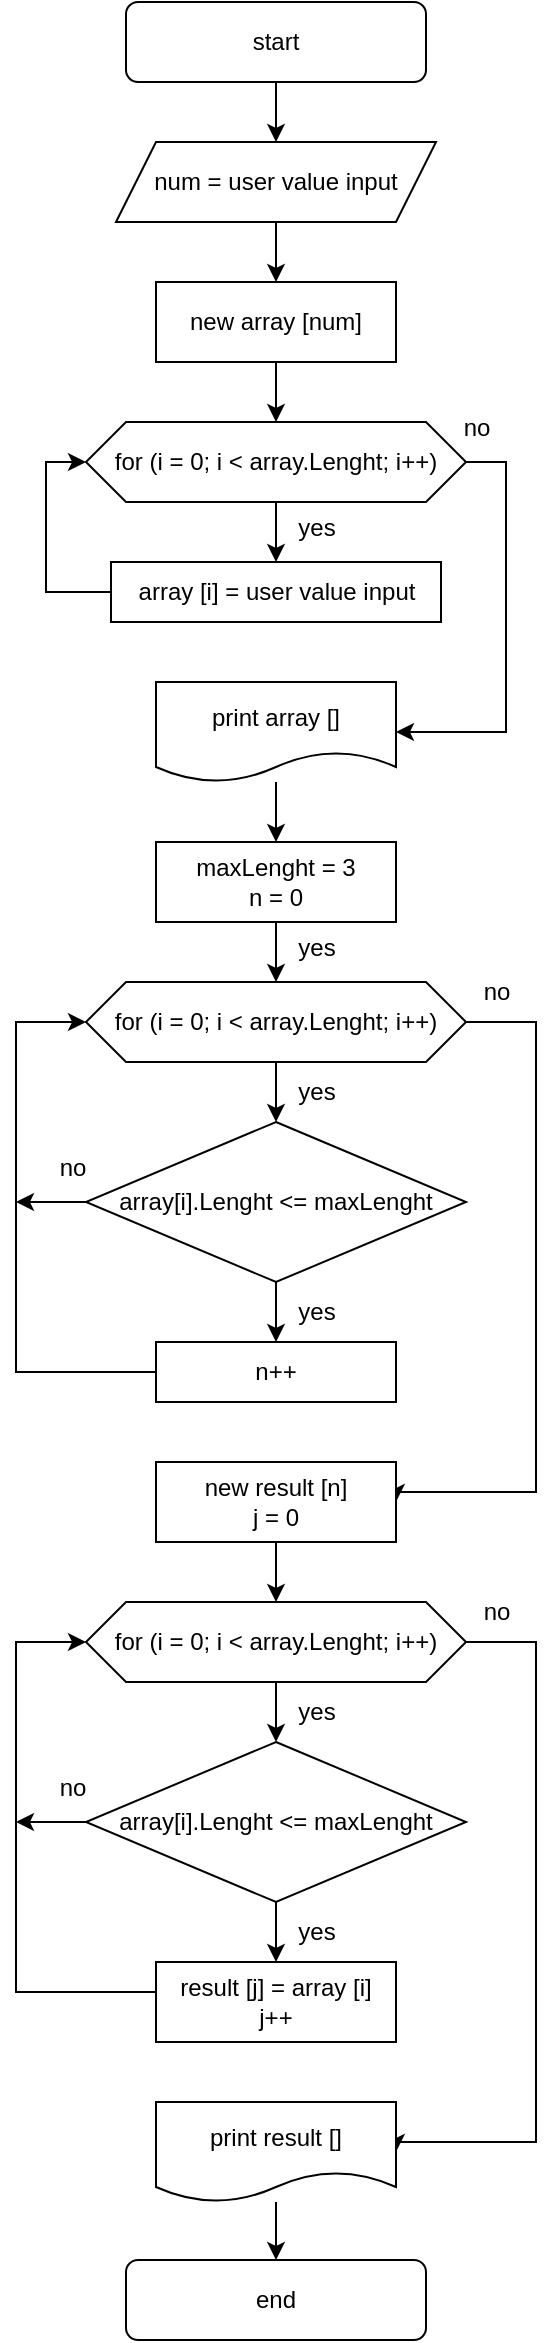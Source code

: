<mxfile version="23.1.2" type="device">
  <diagram id="C5RBs43oDa-KdzZeNtuy" name="Page-1">
    <mxGraphModel dx="698" dy="1184" grid="1" gridSize="10" guides="1" tooltips="1" connect="1" arrows="1" fold="1" page="1" pageScale="1" pageWidth="827" pageHeight="1169" math="0" shadow="0">
      <root>
        <mxCell id="WIyWlLk6GJQsqaUBKTNV-0" />
        <mxCell id="WIyWlLk6GJQsqaUBKTNV-1" parent="WIyWlLk6GJQsqaUBKTNV-0" />
        <mxCell id="4GM5hG-r4nrvfTbwzaOd-5" style="edgeStyle=orthogonalEdgeStyle;rounded=0;orthogonalLoop=1;jettySize=auto;html=1;exitX=0.5;exitY=1;exitDx=0;exitDy=0;entryX=0.5;entryY=0;entryDx=0;entryDy=0;" edge="1" parent="WIyWlLk6GJQsqaUBKTNV-1" source="WIyWlLk6GJQsqaUBKTNV-3" target="4GM5hG-r4nrvfTbwzaOd-0">
          <mxGeometry relative="1" as="geometry" />
        </mxCell>
        <mxCell id="WIyWlLk6GJQsqaUBKTNV-3" value="start" style="rounded=1;whiteSpace=wrap;html=1;fontSize=12;glass=0;strokeWidth=1;shadow=0;" parent="WIyWlLk6GJQsqaUBKTNV-1" vertex="1">
          <mxGeometry x="165" width="150" height="40" as="geometry" />
        </mxCell>
        <mxCell id="4GM5hG-r4nrvfTbwzaOd-7" style="edgeStyle=orthogonalEdgeStyle;rounded=0;orthogonalLoop=1;jettySize=auto;html=1;exitX=0.5;exitY=1;exitDx=0;exitDy=0;entryX=0.5;entryY=0;entryDx=0;entryDy=0;" edge="1" parent="WIyWlLk6GJQsqaUBKTNV-1" source="4GM5hG-r4nrvfTbwzaOd-0" target="4GM5hG-r4nrvfTbwzaOd-1">
          <mxGeometry relative="1" as="geometry" />
        </mxCell>
        <mxCell id="4GM5hG-r4nrvfTbwzaOd-0" value="num = user value input" style="shape=parallelogram;perimeter=parallelogramPerimeter;whiteSpace=wrap;html=1;fixedSize=1;" vertex="1" parent="WIyWlLk6GJQsqaUBKTNV-1">
          <mxGeometry x="160" y="70" width="160" height="40" as="geometry" />
        </mxCell>
        <mxCell id="4GM5hG-r4nrvfTbwzaOd-6" style="edgeStyle=orthogonalEdgeStyle;rounded=0;orthogonalLoop=1;jettySize=auto;html=1;exitX=0.5;exitY=1;exitDx=0;exitDy=0;entryX=0.5;entryY=0;entryDx=0;entryDy=0;" edge="1" parent="WIyWlLk6GJQsqaUBKTNV-1" source="4GM5hG-r4nrvfTbwzaOd-1" target="4GM5hG-r4nrvfTbwzaOd-3">
          <mxGeometry relative="1" as="geometry" />
        </mxCell>
        <mxCell id="4GM5hG-r4nrvfTbwzaOd-1" value="new array [num]" style="rounded=0;whiteSpace=wrap;html=1;" vertex="1" parent="WIyWlLk6GJQsqaUBKTNV-1">
          <mxGeometry x="180" y="140" width="120" height="40" as="geometry" />
        </mxCell>
        <mxCell id="4GM5hG-r4nrvfTbwzaOd-11" style="edgeStyle=orthogonalEdgeStyle;rounded=0;orthogonalLoop=1;jettySize=auto;html=1;exitX=0.5;exitY=1;exitDx=0;exitDy=0;entryX=0.5;entryY=0;entryDx=0;entryDy=0;" edge="1" parent="WIyWlLk6GJQsqaUBKTNV-1" source="4GM5hG-r4nrvfTbwzaOd-3" target="4GM5hG-r4nrvfTbwzaOd-8">
          <mxGeometry relative="1" as="geometry" />
        </mxCell>
        <mxCell id="4GM5hG-r4nrvfTbwzaOd-14" style="edgeStyle=orthogonalEdgeStyle;rounded=0;orthogonalLoop=1;jettySize=auto;html=1;exitX=1;exitY=0.5;exitDx=0;exitDy=0;entryX=1;entryY=0.5;entryDx=0;entryDy=0;" edge="1" parent="WIyWlLk6GJQsqaUBKTNV-1" source="4GM5hG-r4nrvfTbwzaOd-3" target="4GM5hG-r4nrvfTbwzaOd-12">
          <mxGeometry relative="1" as="geometry" />
        </mxCell>
        <mxCell id="4GM5hG-r4nrvfTbwzaOd-3" value="for (i = 0; i &amp;lt; array.Lenght; i++)" style="shape=hexagon;perimeter=hexagonPerimeter2;whiteSpace=wrap;html=1;fixedSize=1;" vertex="1" parent="WIyWlLk6GJQsqaUBKTNV-1">
          <mxGeometry x="145" y="210" width="190" height="40" as="geometry" />
        </mxCell>
        <mxCell id="4GM5hG-r4nrvfTbwzaOd-10" style="edgeStyle=orthogonalEdgeStyle;rounded=0;orthogonalLoop=1;jettySize=auto;html=1;exitX=0;exitY=0.5;exitDx=0;exitDy=0;entryX=0;entryY=0.5;entryDx=0;entryDy=0;" edge="1" parent="WIyWlLk6GJQsqaUBKTNV-1" source="4GM5hG-r4nrvfTbwzaOd-8" target="4GM5hG-r4nrvfTbwzaOd-3">
          <mxGeometry relative="1" as="geometry" />
        </mxCell>
        <mxCell id="4GM5hG-r4nrvfTbwzaOd-8" value="array [i] = user value input" style="rounded=0;whiteSpace=wrap;html=1;" vertex="1" parent="WIyWlLk6GJQsqaUBKTNV-1">
          <mxGeometry x="157.5" y="280" width="165" height="30" as="geometry" />
        </mxCell>
        <mxCell id="4GM5hG-r4nrvfTbwzaOd-16" value="" style="edgeStyle=orthogonalEdgeStyle;rounded=0;orthogonalLoop=1;jettySize=auto;html=1;" edge="1" parent="WIyWlLk6GJQsqaUBKTNV-1" source="4GM5hG-r4nrvfTbwzaOd-12" target="4GM5hG-r4nrvfTbwzaOd-15">
          <mxGeometry relative="1" as="geometry" />
        </mxCell>
        <mxCell id="4GM5hG-r4nrvfTbwzaOd-12" value="print array []" style="shape=document;whiteSpace=wrap;html=1;boundedLbl=1;" vertex="1" parent="WIyWlLk6GJQsqaUBKTNV-1">
          <mxGeometry x="180" y="340" width="120" height="50" as="geometry" />
        </mxCell>
        <mxCell id="4GM5hG-r4nrvfTbwzaOd-24" style="edgeStyle=orthogonalEdgeStyle;rounded=0;orthogonalLoop=1;jettySize=auto;html=1;exitX=0.5;exitY=1;exitDx=0;exitDy=0;entryX=0.5;entryY=0;entryDx=0;entryDy=0;" edge="1" parent="WIyWlLk6GJQsqaUBKTNV-1" source="4GM5hG-r4nrvfTbwzaOd-15" target="4GM5hG-r4nrvfTbwzaOd-22">
          <mxGeometry relative="1" as="geometry" />
        </mxCell>
        <mxCell id="4GM5hG-r4nrvfTbwzaOd-15" value="maxLenght = 3&lt;br&gt;n = 0" style="rounded=0;whiteSpace=wrap;html=1;" vertex="1" parent="WIyWlLk6GJQsqaUBKTNV-1">
          <mxGeometry x="180" y="420" width="120" height="40" as="geometry" />
        </mxCell>
        <mxCell id="4GM5hG-r4nrvfTbwzaOd-20" value="yes" style="text;html=1;align=center;verticalAlign=middle;resizable=0;points=[];autosize=1;strokeColor=none;fillColor=none;" vertex="1" parent="WIyWlLk6GJQsqaUBKTNV-1">
          <mxGeometry x="240" y="248" width="40" height="30" as="geometry" />
        </mxCell>
        <mxCell id="4GM5hG-r4nrvfTbwzaOd-21" value="no" style="text;html=1;align=center;verticalAlign=middle;resizable=0;points=[];autosize=1;strokeColor=none;fillColor=none;" vertex="1" parent="WIyWlLk6GJQsqaUBKTNV-1">
          <mxGeometry x="320" y="198" width="40" height="30" as="geometry" />
        </mxCell>
        <mxCell id="4GM5hG-r4nrvfTbwzaOd-30" style="edgeStyle=orthogonalEdgeStyle;rounded=0;orthogonalLoop=1;jettySize=auto;html=1;exitX=0.5;exitY=1;exitDx=0;exitDy=0;entryX=0.5;entryY=0;entryDx=0;entryDy=0;" edge="1" parent="WIyWlLk6GJQsqaUBKTNV-1" source="4GM5hG-r4nrvfTbwzaOd-22" target="4GM5hG-r4nrvfTbwzaOd-26">
          <mxGeometry relative="1" as="geometry" />
        </mxCell>
        <mxCell id="4GM5hG-r4nrvfTbwzaOd-40" style="edgeStyle=orthogonalEdgeStyle;rounded=0;orthogonalLoop=1;jettySize=auto;html=1;exitX=1;exitY=0.5;exitDx=0;exitDy=0;entryX=1;entryY=0.5;entryDx=0;entryDy=0;" edge="1" parent="WIyWlLk6GJQsqaUBKTNV-1" source="4GM5hG-r4nrvfTbwzaOd-22" target="4GM5hG-r4nrvfTbwzaOd-38">
          <mxGeometry relative="1" as="geometry">
            <Array as="points">
              <mxPoint x="370" y="510" />
              <mxPoint x="370" y="745" />
            </Array>
          </mxGeometry>
        </mxCell>
        <mxCell id="4GM5hG-r4nrvfTbwzaOd-22" value="for (i = 0; i &amp;lt; array.Lenght; i++)" style="shape=hexagon;perimeter=hexagonPerimeter2;whiteSpace=wrap;html=1;fixedSize=1;" vertex="1" parent="WIyWlLk6GJQsqaUBKTNV-1">
          <mxGeometry x="145" y="490" width="190" height="40" as="geometry" />
        </mxCell>
        <mxCell id="4GM5hG-r4nrvfTbwzaOd-25" value="yes" style="text;html=1;align=center;verticalAlign=middle;resizable=0;points=[];autosize=1;strokeColor=none;fillColor=none;" vertex="1" parent="WIyWlLk6GJQsqaUBKTNV-1">
          <mxGeometry x="240" y="458" width="40" height="30" as="geometry" />
        </mxCell>
        <mxCell id="4GM5hG-r4nrvfTbwzaOd-28" style="edgeStyle=orthogonalEdgeStyle;rounded=0;orthogonalLoop=1;jettySize=auto;html=1;exitX=0.5;exitY=1;exitDx=0;exitDy=0;entryX=0.5;entryY=0;entryDx=0;entryDy=0;" edge="1" parent="WIyWlLk6GJQsqaUBKTNV-1" source="4GM5hG-r4nrvfTbwzaOd-26" target="4GM5hG-r4nrvfTbwzaOd-27">
          <mxGeometry relative="1" as="geometry" />
        </mxCell>
        <mxCell id="4GM5hG-r4nrvfTbwzaOd-35" style="edgeStyle=orthogonalEdgeStyle;rounded=0;orthogonalLoop=1;jettySize=auto;html=1;exitX=0;exitY=0.5;exitDx=0;exitDy=0;" edge="1" parent="WIyWlLk6GJQsqaUBKTNV-1" source="4GM5hG-r4nrvfTbwzaOd-26">
          <mxGeometry relative="1" as="geometry">
            <mxPoint x="110" y="600" as="targetPoint" />
          </mxGeometry>
        </mxCell>
        <mxCell id="4GM5hG-r4nrvfTbwzaOd-26" value="array[i].Lenght &amp;lt;= maxLenght" style="rhombus;whiteSpace=wrap;html=1;" vertex="1" parent="WIyWlLk6GJQsqaUBKTNV-1">
          <mxGeometry x="145" y="560" width="190" height="80" as="geometry" />
        </mxCell>
        <mxCell id="4GM5hG-r4nrvfTbwzaOd-34" style="edgeStyle=orthogonalEdgeStyle;rounded=0;orthogonalLoop=1;jettySize=auto;html=1;exitX=0;exitY=0.5;exitDx=0;exitDy=0;entryX=0;entryY=0.5;entryDx=0;entryDy=0;" edge="1" parent="WIyWlLk6GJQsqaUBKTNV-1" source="4GM5hG-r4nrvfTbwzaOd-27" target="4GM5hG-r4nrvfTbwzaOd-22">
          <mxGeometry relative="1" as="geometry">
            <Array as="points">
              <mxPoint x="110" y="685" />
              <mxPoint x="110" y="510" />
            </Array>
          </mxGeometry>
        </mxCell>
        <mxCell id="4GM5hG-r4nrvfTbwzaOd-27" value="n++" style="rounded=0;whiteSpace=wrap;html=1;" vertex="1" parent="WIyWlLk6GJQsqaUBKTNV-1">
          <mxGeometry x="180" y="670" width="120" height="30" as="geometry" />
        </mxCell>
        <mxCell id="4GM5hG-r4nrvfTbwzaOd-29" value="yes" style="text;html=1;align=center;verticalAlign=middle;resizable=0;points=[];autosize=1;strokeColor=none;fillColor=none;" vertex="1" parent="WIyWlLk6GJQsqaUBKTNV-1">
          <mxGeometry x="240" y="640" width="40" height="30" as="geometry" />
        </mxCell>
        <mxCell id="4GM5hG-r4nrvfTbwzaOd-31" value="yes" style="text;html=1;align=center;verticalAlign=middle;resizable=0;points=[];autosize=1;strokeColor=none;fillColor=none;" vertex="1" parent="WIyWlLk6GJQsqaUBKTNV-1">
          <mxGeometry x="240" y="530" width="40" height="30" as="geometry" />
        </mxCell>
        <mxCell id="4GM5hG-r4nrvfTbwzaOd-36" value="no" style="text;html=1;align=center;verticalAlign=middle;resizable=0;points=[];autosize=1;strokeColor=none;fillColor=none;" vertex="1" parent="WIyWlLk6GJQsqaUBKTNV-1">
          <mxGeometry x="117.5" y="568" width="40" height="30" as="geometry" />
        </mxCell>
        <mxCell id="4GM5hG-r4nrvfTbwzaOd-54" style="edgeStyle=orthogonalEdgeStyle;rounded=0;orthogonalLoop=1;jettySize=auto;html=1;exitX=0.5;exitY=1;exitDx=0;exitDy=0;entryX=0.5;entryY=0;entryDx=0;entryDy=0;" edge="1" parent="WIyWlLk6GJQsqaUBKTNV-1" source="4GM5hG-r4nrvfTbwzaOd-38" target="4GM5hG-r4nrvfTbwzaOd-44">
          <mxGeometry relative="1" as="geometry" />
        </mxCell>
        <mxCell id="4GM5hG-r4nrvfTbwzaOd-38" value="new result [n]&lt;br&gt;j = 0" style="rounded=0;whiteSpace=wrap;html=1;" vertex="1" parent="WIyWlLk6GJQsqaUBKTNV-1">
          <mxGeometry x="180" y="730" width="120" height="40" as="geometry" />
        </mxCell>
        <mxCell id="4GM5hG-r4nrvfTbwzaOd-41" value="no" style="text;html=1;align=center;verticalAlign=middle;resizable=0;points=[];autosize=1;strokeColor=none;fillColor=none;" vertex="1" parent="WIyWlLk6GJQsqaUBKTNV-1">
          <mxGeometry x="330" y="480" width="40" height="30" as="geometry" />
        </mxCell>
        <mxCell id="4GM5hG-r4nrvfTbwzaOd-42" style="edgeStyle=orthogonalEdgeStyle;rounded=0;orthogonalLoop=1;jettySize=auto;html=1;exitX=0.5;exitY=1;exitDx=0;exitDy=0;entryX=0.5;entryY=0;entryDx=0;entryDy=0;" edge="1" parent="WIyWlLk6GJQsqaUBKTNV-1" source="4GM5hG-r4nrvfTbwzaOd-44" target="4GM5hG-r4nrvfTbwzaOd-47">
          <mxGeometry relative="1" as="geometry" />
        </mxCell>
        <mxCell id="4GM5hG-r4nrvfTbwzaOd-43" style="edgeStyle=orthogonalEdgeStyle;rounded=0;orthogonalLoop=1;jettySize=auto;html=1;exitX=1;exitY=0.5;exitDx=0;exitDy=0;entryX=1;entryY=0.5;entryDx=0;entryDy=0;" edge="1" parent="WIyWlLk6GJQsqaUBKTNV-1" source="4GM5hG-r4nrvfTbwzaOd-44" target="4GM5hG-r4nrvfTbwzaOd-57">
          <mxGeometry relative="1" as="geometry">
            <Array as="points">
              <mxPoint x="370" y="820" />
              <mxPoint x="370" y="1070" />
              <mxPoint x="300" y="1070" />
            </Array>
            <mxPoint x="300" y="1055" as="targetPoint" />
          </mxGeometry>
        </mxCell>
        <mxCell id="4GM5hG-r4nrvfTbwzaOd-44" value="for (i = 0; i &amp;lt; array.Lenght; i++)" style="shape=hexagon;perimeter=hexagonPerimeter2;whiteSpace=wrap;html=1;fixedSize=1;" vertex="1" parent="WIyWlLk6GJQsqaUBKTNV-1">
          <mxGeometry x="145" y="800" width="190" height="40" as="geometry" />
        </mxCell>
        <mxCell id="4GM5hG-r4nrvfTbwzaOd-45" style="edgeStyle=orthogonalEdgeStyle;rounded=0;orthogonalLoop=1;jettySize=auto;html=1;exitX=0.5;exitY=1;exitDx=0;exitDy=0;entryX=0.5;entryY=0;entryDx=0;entryDy=0;" edge="1" parent="WIyWlLk6GJQsqaUBKTNV-1" source="4GM5hG-r4nrvfTbwzaOd-47" target="4GM5hG-r4nrvfTbwzaOd-49">
          <mxGeometry relative="1" as="geometry" />
        </mxCell>
        <mxCell id="4GM5hG-r4nrvfTbwzaOd-46" style="edgeStyle=orthogonalEdgeStyle;rounded=0;orthogonalLoop=1;jettySize=auto;html=1;exitX=0;exitY=0.5;exitDx=0;exitDy=0;" edge="1" parent="WIyWlLk6GJQsqaUBKTNV-1" source="4GM5hG-r4nrvfTbwzaOd-47">
          <mxGeometry relative="1" as="geometry">
            <mxPoint x="110" y="910" as="targetPoint" />
          </mxGeometry>
        </mxCell>
        <mxCell id="4GM5hG-r4nrvfTbwzaOd-47" value="array[i].Lenght &amp;lt;= maxLenght" style="rhombus;whiteSpace=wrap;html=1;" vertex="1" parent="WIyWlLk6GJQsqaUBKTNV-1">
          <mxGeometry x="145" y="870" width="190" height="80" as="geometry" />
        </mxCell>
        <mxCell id="4GM5hG-r4nrvfTbwzaOd-48" style="edgeStyle=orthogonalEdgeStyle;rounded=0;orthogonalLoop=1;jettySize=auto;html=1;exitX=0;exitY=0.5;exitDx=0;exitDy=0;entryX=0;entryY=0.5;entryDx=0;entryDy=0;" edge="1" parent="WIyWlLk6GJQsqaUBKTNV-1" source="4GM5hG-r4nrvfTbwzaOd-49" target="4GM5hG-r4nrvfTbwzaOd-44">
          <mxGeometry relative="1" as="geometry">
            <Array as="points">
              <mxPoint x="110" y="995" />
              <mxPoint x="110" y="820" />
            </Array>
          </mxGeometry>
        </mxCell>
        <mxCell id="4GM5hG-r4nrvfTbwzaOd-49" value="result [j] = array [i]&lt;br&gt;j++" style="rounded=0;whiteSpace=wrap;html=1;" vertex="1" parent="WIyWlLk6GJQsqaUBKTNV-1">
          <mxGeometry x="180" y="980" width="120" height="40" as="geometry" />
        </mxCell>
        <mxCell id="4GM5hG-r4nrvfTbwzaOd-50" value="yes" style="text;html=1;align=center;verticalAlign=middle;resizable=0;points=[];autosize=1;strokeColor=none;fillColor=none;" vertex="1" parent="WIyWlLk6GJQsqaUBKTNV-1">
          <mxGeometry x="240" y="950" width="40" height="30" as="geometry" />
        </mxCell>
        <mxCell id="4GM5hG-r4nrvfTbwzaOd-51" value="yes" style="text;html=1;align=center;verticalAlign=middle;resizable=0;points=[];autosize=1;strokeColor=none;fillColor=none;" vertex="1" parent="WIyWlLk6GJQsqaUBKTNV-1">
          <mxGeometry x="240" y="840" width="40" height="30" as="geometry" />
        </mxCell>
        <mxCell id="4GM5hG-r4nrvfTbwzaOd-52" value="no" style="text;html=1;align=center;verticalAlign=middle;resizable=0;points=[];autosize=1;strokeColor=none;fillColor=none;" vertex="1" parent="WIyWlLk6GJQsqaUBKTNV-1">
          <mxGeometry x="117.5" y="878" width="40" height="30" as="geometry" />
        </mxCell>
        <mxCell id="4GM5hG-r4nrvfTbwzaOd-55" value="no" style="text;html=1;align=center;verticalAlign=middle;resizable=0;points=[];autosize=1;strokeColor=none;fillColor=none;" vertex="1" parent="WIyWlLk6GJQsqaUBKTNV-1">
          <mxGeometry x="330" y="790" width="40" height="30" as="geometry" />
        </mxCell>
        <mxCell id="4GM5hG-r4nrvfTbwzaOd-60" value="" style="edgeStyle=orthogonalEdgeStyle;rounded=0;orthogonalLoop=1;jettySize=auto;html=1;" edge="1" parent="WIyWlLk6GJQsqaUBKTNV-1" source="4GM5hG-r4nrvfTbwzaOd-57" target="4GM5hG-r4nrvfTbwzaOd-59">
          <mxGeometry relative="1" as="geometry" />
        </mxCell>
        <mxCell id="4GM5hG-r4nrvfTbwzaOd-57" value="print result []" style="shape=document;whiteSpace=wrap;html=1;boundedLbl=1;" vertex="1" parent="WIyWlLk6GJQsqaUBKTNV-1">
          <mxGeometry x="180" y="1050" width="120" height="50" as="geometry" />
        </mxCell>
        <mxCell id="4GM5hG-r4nrvfTbwzaOd-59" value="end" style="rounded=1;whiteSpace=wrap;html=1;fontSize=12;glass=0;strokeWidth=1;shadow=0;" vertex="1" parent="WIyWlLk6GJQsqaUBKTNV-1">
          <mxGeometry x="165" y="1129" width="150" height="40" as="geometry" />
        </mxCell>
      </root>
    </mxGraphModel>
  </diagram>
</mxfile>
